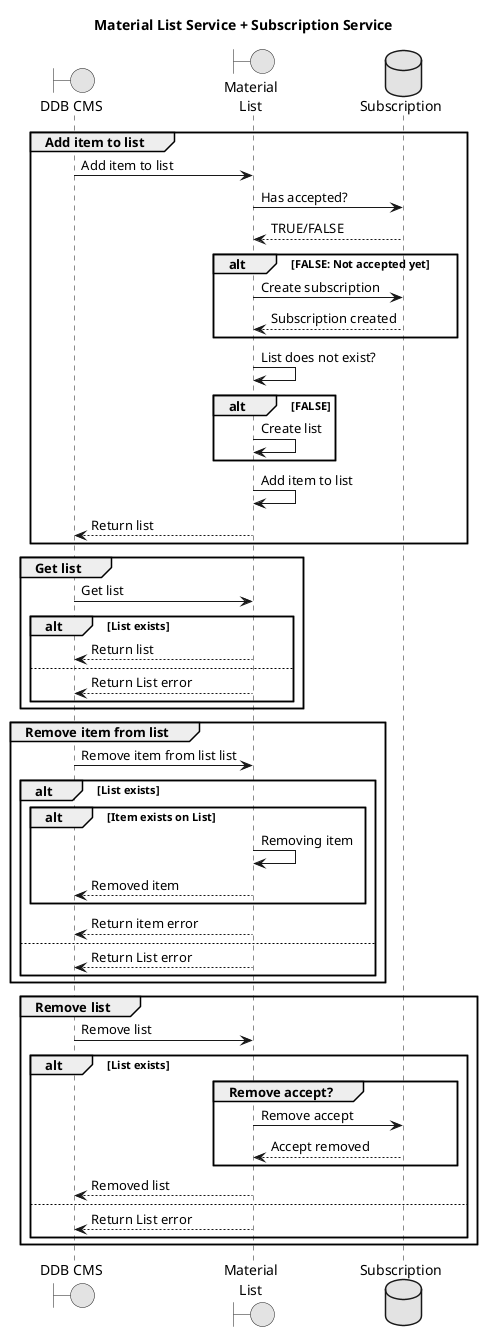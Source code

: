 @startuml
title Material List Service + Subscription Service


' Removing color and border from cards
skinparam monochrome true

' Participants
boundary DDBCMS     as "DDB CMS"
boundary MatList    as "Material\nList"
database SubService as "Subscription"

group Add item to list

    DDBCMS->MatList: Add item to list
    
    MatList->SubService: Has accepted?
    SubService-->MatList: TRUE/FALSE
    alt FALSE: Not accepted yet
        MatList->SubService: Create subscription
        SubService-->MatList: Subscription created
    end
    MatList->MatList: List does not exist?
    alt FALSE
    MatList->MatList: Create list
    end
    MatList->MatList: Add item to list
    MatList-->DDBCMS: Return list


end

group Get list

    DDBCMS->MatList: Get list
    alt List exists
        MatList-->DDBCMS: Return list
    else
        MatList-->DDBCMS: Return List error
    end

end

group Remove item from list

    DDBCMS->MatList: Remove item from list list
    alt List exists
        alt Item exists on List
            MatList->MatList: Removing item
            MatList-->DDBCMS: Removed item
        end
        MatList-->DDBCMS: Return item error
    else
        MatList-->DDBCMS: Return List error
    end

end


group Remove list

    DDBCMS->MatList: Remove list
    alt List exists
        group Remove accept?
            MatList->SubService: Remove accept
            SubService-->MatList: Accept removed
        end
        MatList-->DDBCMS: Removed list
    else
        MatList-->DDBCMS: Return List error
    end

end


@enduml
